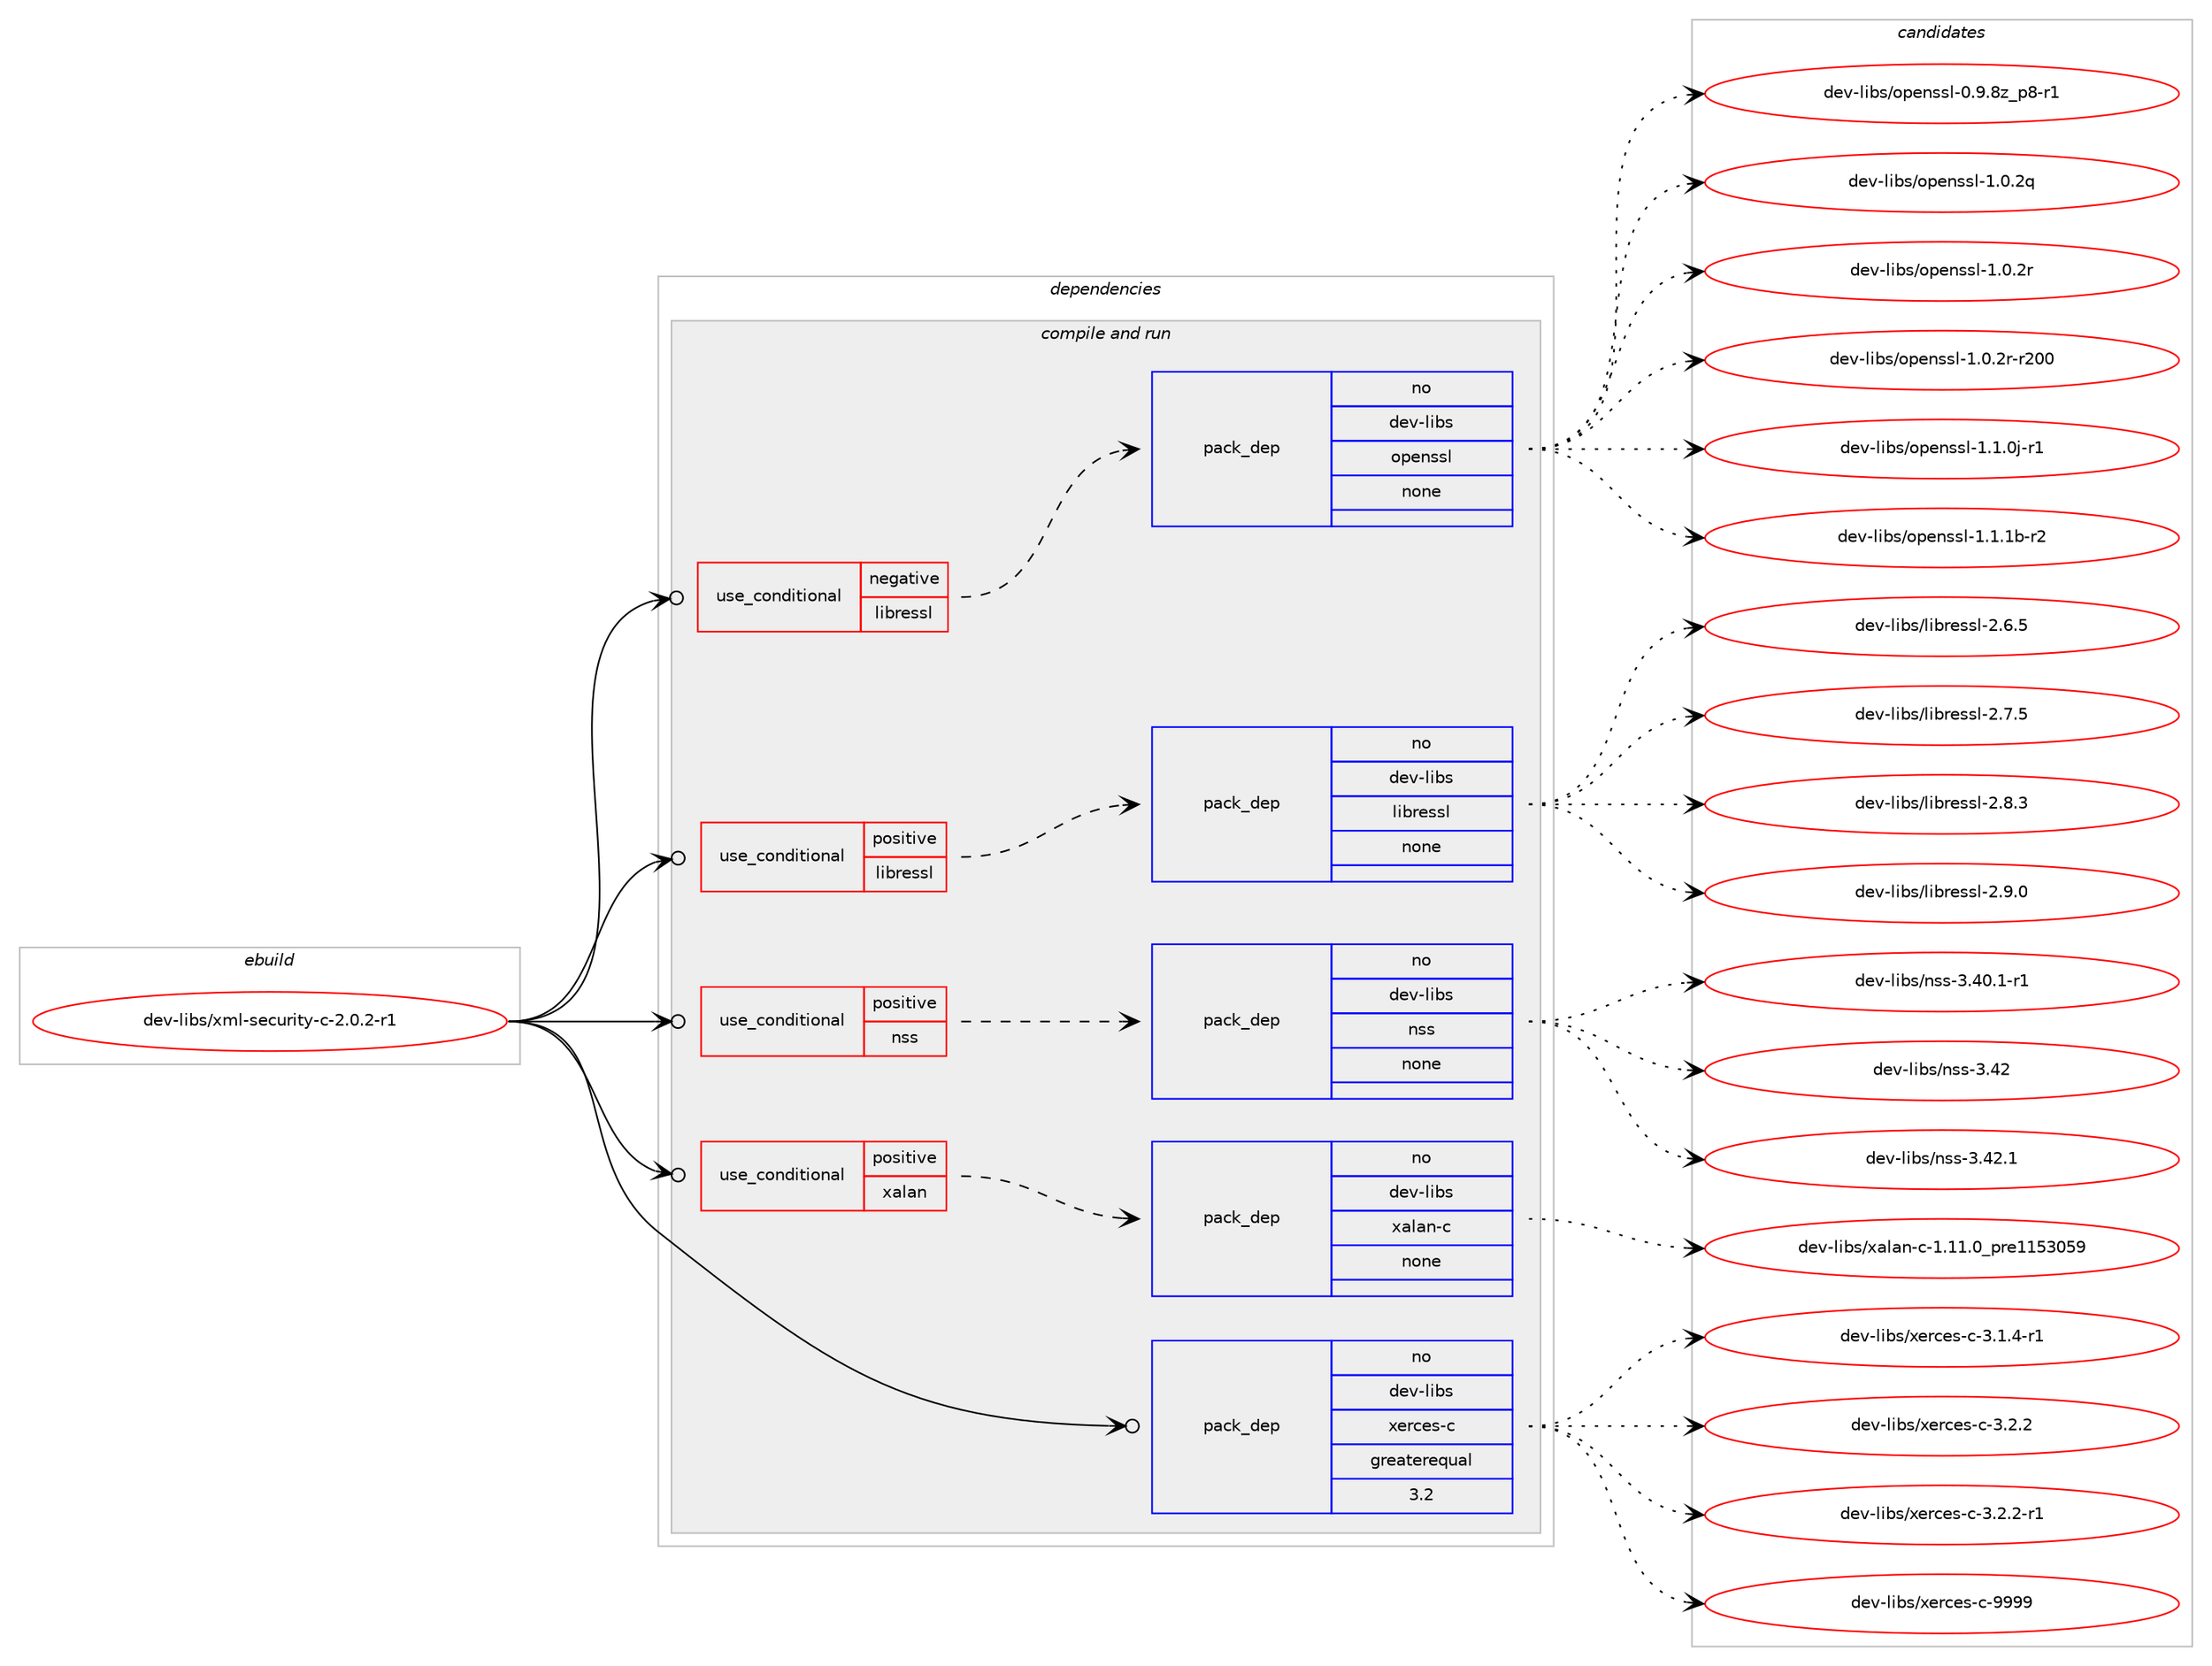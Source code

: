 digraph prolog {

# *************
# Graph options
# *************

newrank=true;
concentrate=true;
compound=true;
graph [rankdir=LR,fontname=Helvetica,fontsize=10,ranksep=1.5];#, ranksep=2.5, nodesep=0.2];
edge  [arrowhead=vee];
node  [fontname=Helvetica,fontsize=10];

# **********
# The ebuild
# **********

subgraph cluster_leftcol {
color=gray;
rank=same;
label=<<i>ebuild</i>>;
id [label="dev-libs/xml-security-c-2.0.2-r1", color=red, width=4, href="../dev-libs/xml-security-c-2.0.2-r1.svg"];
}

# ****************
# The dependencies
# ****************

subgraph cluster_midcol {
color=gray;
label=<<i>dependencies</i>>;
subgraph cluster_compile {
fillcolor="#eeeeee";
style=filled;
label=<<i>compile</i>>;
}
subgraph cluster_compileandrun {
fillcolor="#eeeeee";
style=filled;
label=<<i>compile and run</i>>;
subgraph cond367219 {
dependency1373110 [label=<<TABLE BORDER="0" CELLBORDER="1" CELLSPACING="0" CELLPADDING="4"><TR><TD ROWSPAN="3" CELLPADDING="10">use_conditional</TD></TR><TR><TD>negative</TD></TR><TR><TD>libressl</TD></TR></TABLE>>, shape=none, color=red];
subgraph pack982887 {
dependency1373111 [label=<<TABLE BORDER="0" CELLBORDER="1" CELLSPACING="0" CELLPADDING="4" WIDTH="220"><TR><TD ROWSPAN="6" CELLPADDING="30">pack_dep</TD></TR><TR><TD WIDTH="110">no</TD></TR><TR><TD>dev-libs</TD></TR><TR><TD>openssl</TD></TR><TR><TD>none</TD></TR><TR><TD></TD></TR></TABLE>>, shape=none, color=blue];
}
dependency1373110:e -> dependency1373111:w [weight=20,style="dashed",arrowhead="vee"];
}
id:e -> dependency1373110:w [weight=20,style="solid",arrowhead="odotvee"];
subgraph cond367220 {
dependency1373112 [label=<<TABLE BORDER="0" CELLBORDER="1" CELLSPACING="0" CELLPADDING="4"><TR><TD ROWSPAN="3" CELLPADDING="10">use_conditional</TD></TR><TR><TD>positive</TD></TR><TR><TD>libressl</TD></TR></TABLE>>, shape=none, color=red];
subgraph pack982888 {
dependency1373113 [label=<<TABLE BORDER="0" CELLBORDER="1" CELLSPACING="0" CELLPADDING="4" WIDTH="220"><TR><TD ROWSPAN="6" CELLPADDING="30">pack_dep</TD></TR><TR><TD WIDTH="110">no</TD></TR><TR><TD>dev-libs</TD></TR><TR><TD>libressl</TD></TR><TR><TD>none</TD></TR><TR><TD></TD></TR></TABLE>>, shape=none, color=blue];
}
dependency1373112:e -> dependency1373113:w [weight=20,style="dashed",arrowhead="vee"];
}
id:e -> dependency1373112:w [weight=20,style="solid",arrowhead="odotvee"];
subgraph cond367221 {
dependency1373114 [label=<<TABLE BORDER="0" CELLBORDER="1" CELLSPACING="0" CELLPADDING="4"><TR><TD ROWSPAN="3" CELLPADDING="10">use_conditional</TD></TR><TR><TD>positive</TD></TR><TR><TD>nss</TD></TR></TABLE>>, shape=none, color=red];
subgraph pack982889 {
dependency1373115 [label=<<TABLE BORDER="0" CELLBORDER="1" CELLSPACING="0" CELLPADDING="4" WIDTH="220"><TR><TD ROWSPAN="6" CELLPADDING="30">pack_dep</TD></TR><TR><TD WIDTH="110">no</TD></TR><TR><TD>dev-libs</TD></TR><TR><TD>nss</TD></TR><TR><TD>none</TD></TR><TR><TD></TD></TR></TABLE>>, shape=none, color=blue];
}
dependency1373114:e -> dependency1373115:w [weight=20,style="dashed",arrowhead="vee"];
}
id:e -> dependency1373114:w [weight=20,style="solid",arrowhead="odotvee"];
subgraph cond367222 {
dependency1373116 [label=<<TABLE BORDER="0" CELLBORDER="1" CELLSPACING="0" CELLPADDING="4"><TR><TD ROWSPAN="3" CELLPADDING="10">use_conditional</TD></TR><TR><TD>positive</TD></TR><TR><TD>xalan</TD></TR></TABLE>>, shape=none, color=red];
subgraph pack982890 {
dependency1373117 [label=<<TABLE BORDER="0" CELLBORDER="1" CELLSPACING="0" CELLPADDING="4" WIDTH="220"><TR><TD ROWSPAN="6" CELLPADDING="30">pack_dep</TD></TR><TR><TD WIDTH="110">no</TD></TR><TR><TD>dev-libs</TD></TR><TR><TD>xalan-c</TD></TR><TR><TD>none</TD></TR><TR><TD></TD></TR></TABLE>>, shape=none, color=blue];
}
dependency1373116:e -> dependency1373117:w [weight=20,style="dashed",arrowhead="vee"];
}
id:e -> dependency1373116:w [weight=20,style="solid",arrowhead="odotvee"];
subgraph pack982891 {
dependency1373118 [label=<<TABLE BORDER="0" CELLBORDER="1" CELLSPACING="0" CELLPADDING="4" WIDTH="220"><TR><TD ROWSPAN="6" CELLPADDING="30">pack_dep</TD></TR><TR><TD WIDTH="110">no</TD></TR><TR><TD>dev-libs</TD></TR><TR><TD>xerces-c</TD></TR><TR><TD>greaterequal</TD></TR><TR><TD>3.2</TD></TR></TABLE>>, shape=none, color=blue];
}
id:e -> dependency1373118:w [weight=20,style="solid",arrowhead="odotvee"];
}
subgraph cluster_run {
fillcolor="#eeeeee";
style=filled;
label=<<i>run</i>>;
}
}

# **************
# The candidates
# **************

subgraph cluster_choices {
rank=same;
color=gray;
label=<<i>candidates</i>>;

subgraph choice982887 {
color=black;
nodesep=1;
choice10010111845108105981154711111210111011511510845484657465612295112564511449 [label="dev-libs/openssl-0.9.8z_p8-r1", color=red, width=4,href="../dev-libs/openssl-0.9.8z_p8-r1.svg"];
choice100101118451081059811547111112101110115115108454946484650113 [label="dev-libs/openssl-1.0.2q", color=red, width=4,href="../dev-libs/openssl-1.0.2q.svg"];
choice100101118451081059811547111112101110115115108454946484650114 [label="dev-libs/openssl-1.0.2r", color=red, width=4,href="../dev-libs/openssl-1.0.2r.svg"];
choice10010111845108105981154711111210111011511510845494648465011445114504848 [label="dev-libs/openssl-1.0.2r-r200", color=red, width=4,href="../dev-libs/openssl-1.0.2r-r200.svg"];
choice1001011184510810598115471111121011101151151084549464946481064511449 [label="dev-libs/openssl-1.1.0j-r1", color=red, width=4,href="../dev-libs/openssl-1.1.0j-r1.svg"];
choice100101118451081059811547111112101110115115108454946494649984511450 [label="dev-libs/openssl-1.1.1b-r2", color=red, width=4,href="../dev-libs/openssl-1.1.1b-r2.svg"];
dependency1373111:e -> choice10010111845108105981154711111210111011511510845484657465612295112564511449:w [style=dotted,weight="100"];
dependency1373111:e -> choice100101118451081059811547111112101110115115108454946484650113:w [style=dotted,weight="100"];
dependency1373111:e -> choice100101118451081059811547111112101110115115108454946484650114:w [style=dotted,weight="100"];
dependency1373111:e -> choice10010111845108105981154711111210111011511510845494648465011445114504848:w [style=dotted,weight="100"];
dependency1373111:e -> choice1001011184510810598115471111121011101151151084549464946481064511449:w [style=dotted,weight="100"];
dependency1373111:e -> choice100101118451081059811547111112101110115115108454946494649984511450:w [style=dotted,weight="100"];
}
subgraph choice982888 {
color=black;
nodesep=1;
choice10010111845108105981154710810598114101115115108455046544653 [label="dev-libs/libressl-2.6.5", color=red, width=4,href="../dev-libs/libressl-2.6.5.svg"];
choice10010111845108105981154710810598114101115115108455046554653 [label="dev-libs/libressl-2.7.5", color=red, width=4,href="../dev-libs/libressl-2.7.5.svg"];
choice10010111845108105981154710810598114101115115108455046564651 [label="dev-libs/libressl-2.8.3", color=red, width=4,href="../dev-libs/libressl-2.8.3.svg"];
choice10010111845108105981154710810598114101115115108455046574648 [label="dev-libs/libressl-2.9.0", color=red, width=4,href="../dev-libs/libressl-2.9.0.svg"];
dependency1373113:e -> choice10010111845108105981154710810598114101115115108455046544653:w [style=dotted,weight="100"];
dependency1373113:e -> choice10010111845108105981154710810598114101115115108455046554653:w [style=dotted,weight="100"];
dependency1373113:e -> choice10010111845108105981154710810598114101115115108455046564651:w [style=dotted,weight="100"];
dependency1373113:e -> choice10010111845108105981154710810598114101115115108455046574648:w [style=dotted,weight="100"];
}
subgraph choice982889 {
color=black;
nodesep=1;
choice100101118451081059811547110115115455146524846494511449 [label="dev-libs/nss-3.40.1-r1", color=red, width=4,href="../dev-libs/nss-3.40.1-r1.svg"];
choice1001011184510810598115471101151154551465250 [label="dev-libs/nss-3.42", color=red, width=4,href="../dev-libs/nss-3.42.svg"];
choice10010111845108105981154711011511545514652504649 [label="dev-libs/nss-3.42.1", color=red, width=4,href="../dev-libs/nss-3.42.1.svg"];
dependency1373115:e -> choice100101118451081059811547110115115455146524846494511449:w [style=dotted,weight="100"];
dependency1373115:e -> choice1001011184510810598115471101151154551465250:w [style=dotted,weight="100"];
dependency1373115:e -> choice10010111845108105981154711011511545514652504649:w [style=dotted,weight="100"];
}
subgraph choice982890 {
color=black;
nodesep=1;
choice10010111845108105981154712097108971104599454946494946489511211410149495351485357 [label="dev-libs/xalan-c-1.11.0_pre1153059", color=red, width=4,href="../dev-libs/xalan-c-1.11.0_pre1153059.svg"];
dependency1373117:e -> choice10010111845108105981154712097108971104599454946494946489511211410149495351485357:w [style=dotted,weight="100"];
}
subgraph choice982891 {
color=black;
nodesep=1;
choice1001011184510810598115471201011149910111545994551464946524511449 [label="dev-libs/xerces-c-3.1.4-r1", color=red, width=4,href="../dev-libs/xerces-c-3.1.4-r1.svg"];
choice100101118451081059811547120101114991011154599455146504650 [label="dev-libs/xerces-c-3.2.2", color=red, width=4,href="../dev-libs/xerces-c-3.2.2.svg"];
choice1001011184510810598115471201011149910111545994551465046504511449 [label="dev-libs/xerces-c-3.2.2-r1", color=red, width=4,href="../dev-libs/xerces-c-3.2.2-r1.svg"];
choice1001011184510810598115471201011149910111545994557575757 [label="dev-libs/xerces-c-9999", color=red, width=4,href="../dev-libs/xerces-c-9999.svg"];
dependency1373118:e -> choice1001011184510810598115471201011149910111545994551464946524511449:w [style=dotted,weight="100"];
dependency1373118:e -> choice100101118451081059811547120101114991011154599455146504650:w [style=dotted,weight="100"];
dependency1373118:e -> choice1001011184510810598115471201011149910111545994551465046504511449:w [style=dotted,weight="100"];
dependency1373118:e -> choice1001011184510810598115471201011149910111545994557575757:w [style=dotted,weight="100"];
}
}

}
